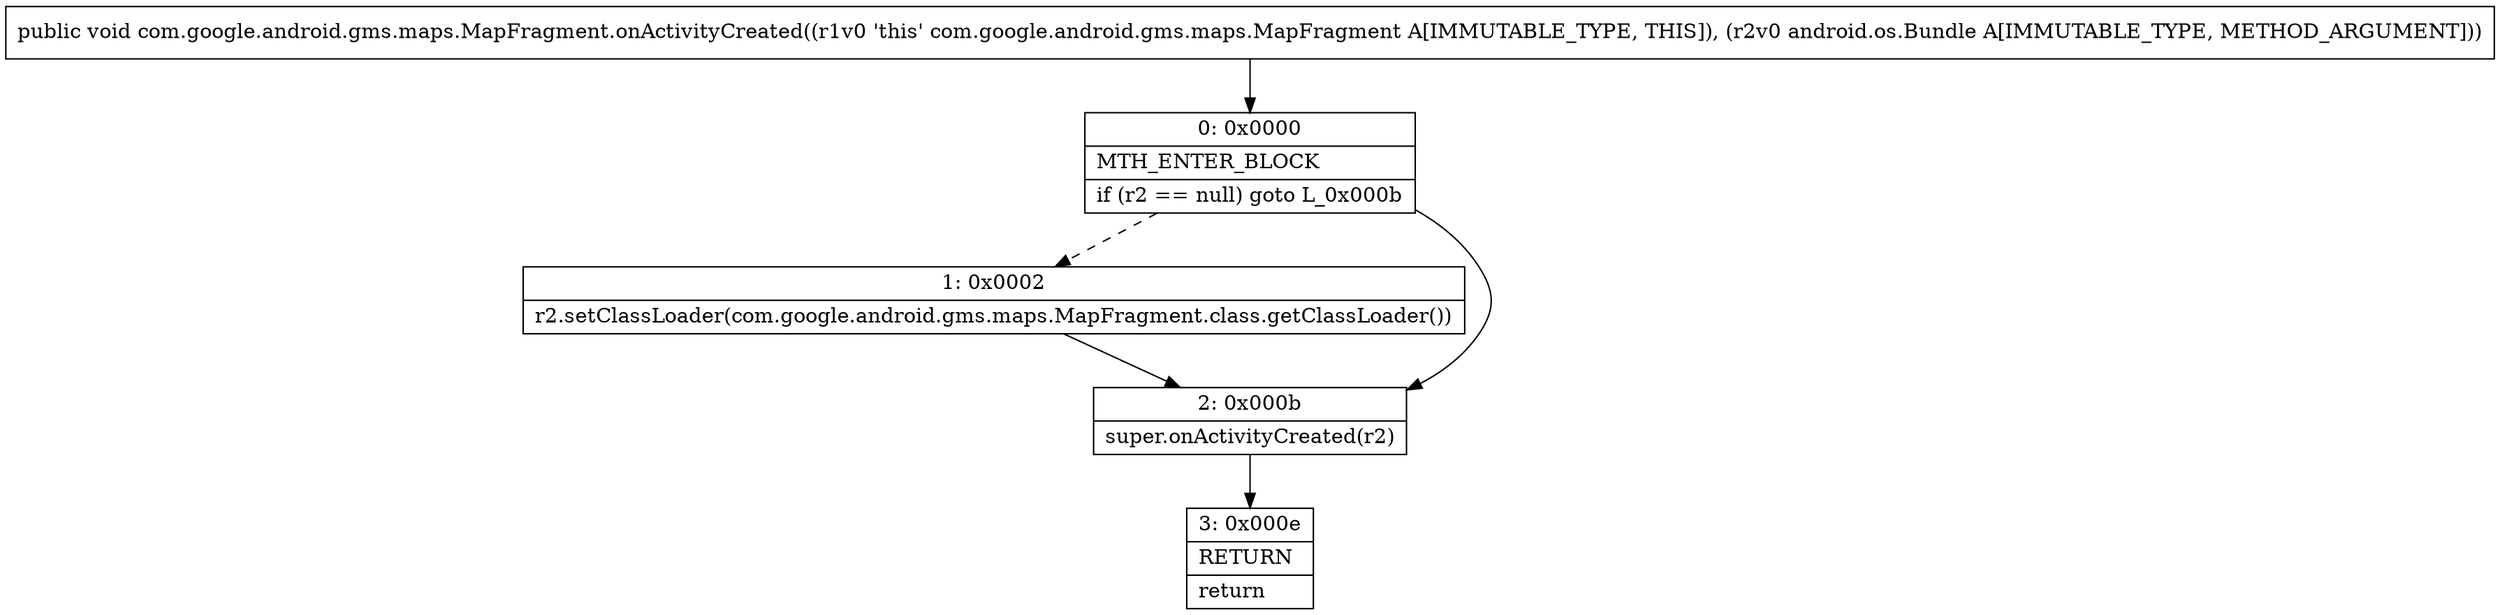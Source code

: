 digraph "CFG forcom.google.android.gms.maps.MapFragment.onActivityCreated(Landroid\/os\/Bundle;)V" {
Node_0 [shape=record,label="{0\:\ 0x0000|MTH_ENTER_BLOCK\l|if (r2 == null) goto L_0x000b\l}"];
Node_1 [shape=record,label="{1\:\ 0x0002|r2.setClassLoader(com.google.android.gms.maps.MapFragment.class.getClassLoader())\l}"];
Node_2 [shape=record,label="{2\:\ 0x000b|super.onActivityCreated(r2)\l}"];
Node_3 [shape=record,label="{3\:\ 0x000e|RETURN\l|return\l}"];
MethodNode[shape=record,label="{public void com.google.android.gms.maps.MapFragment.onActivityCreated((r1v0 'this' com.google.android.gms.maps.MapFragment A[IMMUTABLE_TYPE, THIS]), (r2v0 android.os.Bundle A[IMMUTABLE_TYPE, METHOD_ARGUMENT])) }"];
MethodNode -> Node_0;
Node_0 -> Node_1[style=dashed];
Node_0 -> Node_2;
Node_1 -> Node_2;
Node_2 -> Node_3;
}

